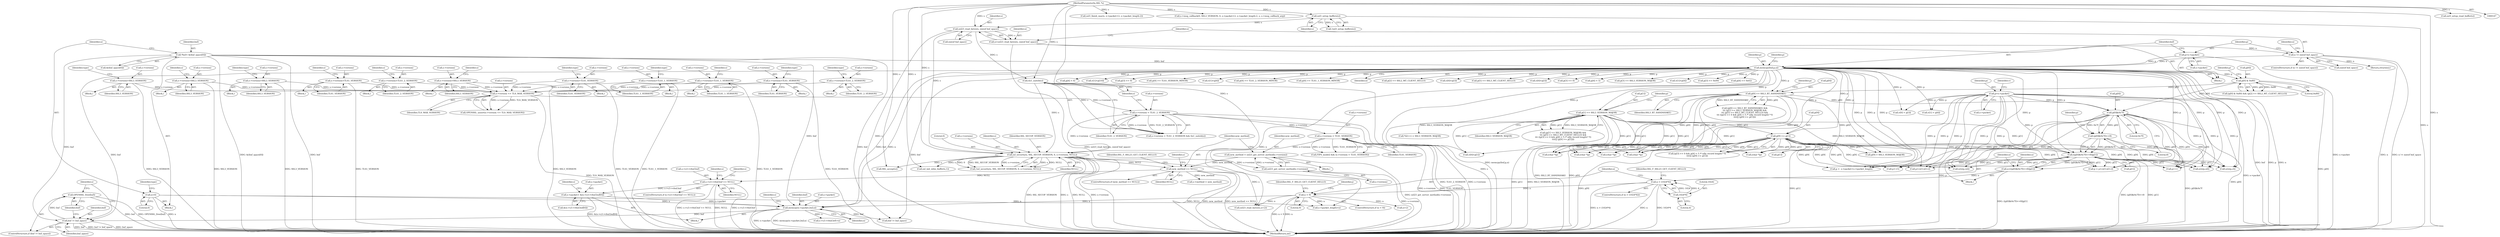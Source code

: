 digraph "0_openssl_392fa7a952e97d82eac6958c81ed1e256e6b8ca5@pointer" {
"1001260" [label="(Call,OPENSSL_free(buf))"];
"1001257" [label="(Call,buf != buf_space)"];
"1000215" [label="(Call,memcpy(buf,p,n))"];
"1000152" [label="(Call,*buf= &(buf_space[0]))"];
"1000210" [label="(Call,p=s->packet)"];
"1000204" [label="(Call,n != sizeof buf_space)"];
"1000197" [label="(Call,n=ssl23_read_bytes(s, sizeof buf_space))"];
"1000199" [label="(Call,ssl23_read_bytes(s, sizeof buf_space))"];
"1000194" [label="(Call,ssl3_setup_buffers(s))"];
"1000148" [label="(MethodParameterIn,SSL *s)"];
"1001167" [label="(Call,memcpy(s->packet,buf,n))"];
"1001153" [label="(Call,s->packet= &(s->s3->rbuf.buf[0]))"];
"1001139" [label="(Call,s->s3->rbuf.buf == NULL)"];
"1001104" [label="(Call,new_method == NULL)"];
"1001097" [label="(Call,new_method = ssl23_get_server_method(s->version))"];
"1001099" [label="(Call,ssl23_get_server_method(s->version))"];
"1000723" [label="(Call,ssl_security(s, SSL_SECOP_VERSION, 0, s->version, NULL))"];
"1000701" [label="(Call,tls1_suiteb(s))"];
"1000696" [label="(Call,s->version < TLS1_2_VERSION)"];
"1000689" [label="(Call,s->version <= TLS_MAX_VERSION)"];
"1000606" [label="(Call,s->version=SSL3_VERSION)"];
"1000375" [label="(Call,s->version=SSL3_VERSION)"];
"1000588" [label="(Call,s->version=SSL3_VERSION)"];
"1000356" [label="(Call,s->version=TLS1_VERSION)"];
"1000312" [label="(Call,s->version=TLS1_2_VERSION)"];
"1000406" [label="(Call,s->version=SSL3_VERSION)"];
"1000623" [label="(Call,s->version=TLS1_VERSION)"];
"1000554" [label="(Call,s->version=TLS1_1_VERSION)"];
"1000337" [label="(Call,s->version=TLS1_1_VERSION)"];
"1000571" [label="(Call,s->version=TLS1_VERSION)"];
"1000531" [label="(Call,s->version=TLS1_2_VERSION)"];
"1000711" [label="(Call,s->version < TLS1_VERSION)"];
"1000167" [label="(Call,n=0)"];
"1000790" [label="(Call,n < 9)"];
"1000779" [label="(Call,n > (1024*4))"];
"1000765" [label="(Call,n=((p[0]&0x7f)<<8)|p[1])"];
"1000767" [label="(Call,((p[0]&0x7f)<<8)|p[1])"];
"1000768" [label="(Call,(p[0]&0x7f)<<8)"];
"1000769" [label="(Call,p[0]&0x7f)"];
"1000746" [label="(Call,p=s->packet)"];
"1000221" [label="(Call,p[0] & 0x80)"];
"1000430" [label="(Call,p[0] == SSL3_RT_HANDSHAKE)"];
"1000436" [label="(Call,p[1] == SSL3_VERSION_MAJOR)"];
"1000459" [label="(Call,p[9] >= p[1])"];
"1000781" [label="(Call,1024*4)"];
"1000481" [label="(Call,p[4] < 6)"];
"1000503" [label="(Call,v[1]=p[10])"];
"1000783" [label="(Literal,4)"];
"1001147" [label="(Identifier,NULL)"];
"1001151" [label="(Identifier,s)"];
"1000637" [label="(Call,(char *)p)"];
"1000782" [label="(Literal,1024)"];
"1000792" [label="(Literal,9)"];
"1000195" [label="(Identifier,s)"];
"1000811" [label="(Call,ssl3_finish_mac(s, s->packet+2, s->packet_length-2))"];
"1000200" [label="(Identifier,s)"];
"1001099" [label="(Call,ssl23_get_server_method(s->version))"];
"1000712" [label="(Call,s->version)"];
"1000747" [label="(Identifier,p)"];
"1000492" [label="(Call,p[9] > SSL3_VERSION_MAJOR)"];
"1000336" [label="(Block,)"];
"1001114" [label="(Identifier,s)"];
"1000711" [label="(Call,s->version < TLS1_VERSION)"];
"1000222" [label="(Call,p[0])"];
"1000765" [label="(Call,n=((p[0]&0x7f)<<8)|p[1])"];
"1000769" [label="(Call,p[0]&0x7f)"];
"1000572" [label="(Call,s->version)"];
"1000715" [label="(Identifier,TLS1_VERSION)"];
"1000537" [label="(Identifier,type)"];
"1001260" [label="(Call,OPENSSL_free(buf))"];
"1000827" [label="(Call,s->msg_callback(0, SSL2_VERSION, 0, s->packet+2, s->packet_length-2, s, s->msg_callback_arg))"];
"1000606" [label="(Call,s->version=SSL3_VERSION)"];
"1000646" [label="(Call,(char *)p)"];
"1000220" [label="(Call,(p[0] & 0x80) && (p[2] == SSL2_MT_CLIENT_HELLO))"];
"1001177" [label="(Identifier,s)"];
"1001138" [label="(ControlStructure,if (s->s3->rbuf.buf == NULL))"];
"1001275" [label="(MethodReturn,int)"];
"1000689" [label="(Call,s->version <= TLS_MAX_VERSION)"];
"1000203" [label="(ControlStructure,if (n != sizeof buf_space))"];
"1000588" [label="(Call,s->version=SSL3_VERSION)"];
"1000449" [label="(Call,p[3] == 0)"];
"1000558" [label="(Identifier,TLS1_1_VERSION)"];
"1000776" [label="(Identifier,p)"];
"1000790" [label="(Call,n < 9)"];
"1000725" [label="(Identifier,SSL_SECOP_VERSION)"];
"1000774" [label="(Literal,8)"];
"1000746" [label="(Call,p=s->packet)"];
"1001258" [label="(Identifier,buf)"];
"1001008" [label="(Call,p+csl+sil+cl)"];
"1000587" [label="(Block,)"];
"1000292" [label="(Call,p[4] >= TLS1_VERSION_MINOR)"];
"1000312" [label="(Call,s->version=TLS1_2_VERSION)"];
"1000252" [label="(Call,v[1]=p[4])"];
"1000341" [label="(Identifier,TLS1_1_VERSION)"];
"1000460" [label="(Call,p[9])"];
"1000553" [label="(Block,)"];
"1000850" [label="(Call,p+=5)"];
"1000770" [label="(Call,p[0])"];
"1001167" [label="(Call,memcpy(s->packet,buf,n))"];
"1000300" [label="(Call,p[4] >= TLS1_2_VERSION_MINOR)"];
"1000444" [label="(Identifier,p)"];
"1000722" [label="(Call,!ssl_security(s, SSL_SECOP_VERSION, 0, s->version, NULL))"];
"1000678" [label="(Call,(char *)p)"];
"1000198" [label="(Identifier,n)"];
"1001119" [label="(Call,ssl_init_wbio_buffer(s,1))"];
"1000623" [label="(Call,s->version=TLS1_VERSION)"];
"1000197" [label="(Call,n=ssl23_read_bytes(s, sizeof buf_space))"];
"1000337" [label="(Call,s->version=TLS1_1_VERSION)"];
"1000709" [label="(Call,FIPS_mode() && (s->version < TLS1_VERSION))"];
"1001171" [label="(Identifier,buf)"];
"1000152" [label="(Call,*buf= &(buf_space[0]))"];
"1000325" [label="(Call,p[4] >= TLS1_1_VERSION_MINOR)"];
"1001169" [label="(Identifier,s)"];
"1000766" [label="(Identifier,n)"];
"1000753" [label="(Identifier,v)"];
"1000228" [label="(Identifier,p)"];
"1000182" [label="(Block,)"];
"1000410" [label="(Identifier,SSL3_VERSION)"];
"1000605" [label="(Block,)"];
"1000212" [label="(Call,s->packet)"];
"1000316" [label="(Identifier,TLS1_2_VERSION)"];
"1000311" [label="(Block,)"];
"1000435" [label="(Call,(p[1] == SSL3_VERSION_MAJOR) &&\n\t\t\t (p[5] == SSL3_MT_CLIENT_HELLO) &&\n\t\t\t ((p[3] == 0 && p[4] < 5 /* silly record length? */)\n\t\t\t\t|| (p[9] >= p[1])))"];
"1000218" [label="(Identifier,n)"];
"1001109" [label="(Identifier,SSL_F_SSL23_GET_CLIENT_HELLO)"];
"1000226" [label="(Call,p[2] == SSL2_MT_CLIENT_HELLO)"];
"1000194" [label="(Call,ssl3_setup_buffers(s))"];
"1000723" [label="(Call,ssl_security(s, SSL_SECOP_VERSION, 0, s->version, NULL))"];
"1001173" [label="(Call,s->s3->rbuf.left=n)"];
"1000430" [label="(Call,p[0] == SSL3_RT_HANDSHAKE)"];
"1000215" [label="(Call,memcpy(buf,p,n))"];
"1000575" [label="(Identifier,TLS1_VERSION)"];
"1000779" [label="(Call,n > (1024*4))"];
"1000245" [label="(Call,v[0]=p[3])"];
"1001106" [label="(Identifier,NULL)"];
"1000225" [label="(Literal,0x80)"];
"1001016" [label="(Call,p <  s->packet+s->packet_length)"];
"1000786" [label="(Identifier,SSL_F_SSL23_GET_CLIENT_HELLO)"];
"1000344" [label="(Identifier,s)"];
"1001127" [label="(Block,)"];
"1000442" [label="(Call,p[5] == SSL3_MT_CLIENT_HELLO)"];
"1001155" [label="(Identifier,s)"];
"1001267" [label="(Call,buf != buf_space)"];
"1000554" [label="(Call,s->version=TLS1_1_VERSION)"];
"1000205" [label="(Identifier,n)"];
"1000217" [label="(Identifier,p)"];
"1000663" [label="(Call,(char *)p)"];
"1000629" [label="(Identifier,type)"];
"1000594" [label="(Identifier,type)"];
"1001259" [label="(Identifier,buf_space)"];
"1000726" [label="(Literal,0)"];
"1000700" [label="(Identifier,TLS1_2_VERSION)"];
"1000277" [label="(Call,v[0]=p[3])"];
"1000856" [label="(Call,n2s(p,sil))"];
"1000778" [label="(ControlStructure,if (n > (1024*4)))"];
"1000438" [label="(Identifier,p)"];
"1000476" [label="(Call,p[3] == 0)"];
"1000169" [label="(Literal,0)"];
"1001256" [label="(ControlStructure,if (buf != buf_space))"];
"1000789" [label="(ControlStructure,if (n < 9))"];
"1000781" [label="(Call,1024*4)"];
"1000313" [label="(Call,s->version)"];
"1000429" [label="(Call,(p[0] == SSL3_RT_HANDSHAKE) &&\n\t\t\t (p[1] == SSL3_VERSION_MAJOR) &&\n\t\t\t (p[5] == SSL3_MT_CLIENT_HELLO) &&\n\t\t\t ((p[3] == 0 && p[4] < 5 /* silly record length? */)\n\t\t\t\t|| (p[9] >= p[1])))"];
"1000767" [label="(Call,((p[0]&0x7f)<<8)|p[1])"];
"1000209" [label="(Identifier,n)"];
"1000201" [label="(Call,sizeof buf_space)"];
"1000204" [label="(Call,n != sizeof buf_space)"];
"1000758" [label="(Call,v[1] = p[4])"];
"1001100" [label="(Call,s->version)"];
"1000206" [label="(Call,sizeof buf_space)"];
"1000693" [label="(Identifier,TLS_MAX_VERSION)"];
"1000436" [label="(Call,p[1] == SSL3_VERSION_MAJOR)"];
"1000607" [label="(Call,s->version)"];
"1000375" [label="(Call,s->version=SSL3_VERSION)"];
"1000577" [label="(Identifier,type)"];
"1000780" [label="(Identifier,n)"];
"1000454" [label="(Call,p[4] < 5)"];
"1001104" [label="(Call,new_method == NULL)"];
"1000440" [label="(Identifier,SSL3_VERSION_MAJOR)"];
"1000773" [label="(Literal,0x7f)"];
"1000360" [label="(Identifier,TLS1_VERSION)"];
"1000148" [label="(MethodParameterIn,SSL *s)"];
"1001264" [label="(Identifier,s)"];
"1000173" [label="(Identifier,type)"];
"1000167" [label="(Call,n=0)"];
"1000800" [label="(Call,ssl23_read_bytes(s,n+2))"];
"1000271" [label="(Call,p[3] == SSL3_VERSION_MAJOR)"];
"1000622" [label="(Block,)"];
"1001261" [label="(Identifier,buf)"];
"1000555" [label="(Call,s->version)"];
"1000467" [label="(Call,v[0]=p[1])"];
"1000463" [label="(Call,p[1])"];
"1000899" [label="(Call,*(d++) = SSL3_VERSION_MAJOR)"];
"1000223" [label="(Identifier,p)"];
"1000802" [label="(Call,n+2)"];
"1001105" [label="(Identifier,new_method)"];
"1001097" [label="(Call,new_method = ssl23_get_server_method(s->version))"];
"1001153" [label="(Call,s->packet= &(s->s3->rbuf.buf[0]))"];
"1000624" [label="(Call,s->version)"];
"1000210" [label="(Call,p=s->packet)"];
"1000434" [label="(Identifier,SSL3_RT_HANDSHAKE)"];
"1001095" [label="(Block,)"];
"1000571" [label="(Call,s->version=TLS1_VERSION)"];
"1000859" [label="(Call,n2s(p,cl))"];
"1000459" [label="(Call,p[9] >= p[1])"];
"1000702" [label="(Identifier,s)"];
"1000199" [label="(Call,ssl23_read_bytes(s, sizeof buf_space))"];
"1000530" [label="(Block,)"];
"1001139" [label="(Call,s->s3->rbuf.buf == NULL)"];
"1000627" [label="(Identifier,TLS1_VERSION)"];
"1000727" [label="(Call,s->version)"];
"1000751" [label="(Call,v[0] = p[3])"];
"1000535" [label="(Identifier,TLS1_2_VERSION)"];
"1000319" [label="(Identifier,s)"];
"1000589" [label="(Call,s->version)"];
"1000570" [label="(Block,)"];
"1000447" [label="(Call,(p[3] == 0 && p[4] < 5 /* silly record length? */)\n\t\t\t\t|| (p[9] >= p[1]))"];
"1001006" [label="(Call,p = p+csl+sil+cl)"];
"1000357" [label="(Call,s->version)"];
"1000406" [label="(Call,s->version=SSL3_VERSION)"];
"1000211" [label="(Identifier,p)"];
"1000437" [label="(Call,p[1])"];
"1000284" [label="(Call,v[1]=p[4])"];
"1000363" [label="(Identifier,s)"];
"1000655" [label="(Call,(char *)p)"];
"1000374" [label="(Block,)"];
"1000531" [label="(Call,s->version=TLS1_2_VERSION)"];
"1000376" [label="(Call,s->version)"];
"1000853" [label="(Call,n2s(p,csl))"];
"1000216" [label="(Identifier,buf)"];
"1001263" [label="(Call,SSL_accept(s))"];
"1001157" [label="(Call,&(s->s3->rbuf.buf[0]))"];
"1000413" [label="(Identifier,s)"];
"1000695" [label="(Call,s->version < TLS1_2_VERSION && tls1_suiteb(s))"];
"1000610" [label="(Identifier,SSL3_VERSION)"];
"1000696" [label="(Call,s->version < TLS1_2_VERSION)"];
"1000775" [label="(Call,p[1])"];
"1000560" [label="(Identifier,type)"];
"1000532" [label="(Call,s->version)"];
"1000592" [label="(Identifier,SSL3_VERSION)"];
"1000221" [label="(Call,p[0] & 0x80)"];
"1001133" [label="(Call,s->packet_length=n)"];
"1000379" [label="(Identifier,SSL3_VERSION)"];
"1000612" [label="(Identifier,type)"];
"1000153" [label="(Identifier,buf)"];
"1000208" [label="(Return,return(n);)"];
"1000382" [label="(Identifier,s)"];
"1000690" [label="(Call,s->version)"];
"1000338" [label="(Call,s->version)"];
"1001168" [label="(Call,s->packet)"];
"1001098" [label="(Identifier,new_method)"];
"1001150" [label="(Call,ssl3_setup_read_buffer(s))"];
"1000799" [label="(Identifier,j)"];
"1000355" [label="(Block,)"];
"1001154" [label="(Call,s->packet)"];
"1000234" [label="(Call,p[3] == 0x00)"];
"1000697" [label="(Call,s->version)"];
"1001140" [label="(Call,s->s3->rbuf.buf)"];
"1000748" [label="(Call,s->packet)"];
"1000730" [label="(Identifier,NULL)"];
"1000407" [label="(Call,s->version)"];
"1000742" [label="(Block,)"];
"1001172" [label="(Identifier,n)"];
"1000431" [label="(Call,p[0])"];
"1001257" [label="(Call,buf != buf_space)"];
"1000168" [label="(Identifier,n)"];
"1001112" [label="(Call,s->method = new_method)"];
"1000768" [label="(Call,(p[0]&0x7f)<<8)"];
"1000701" [label="(Call,tls1_suiteb(s))"];
"1000154" [label="(Call,&(buf_space[0]))"];
"1000405" [label="(Block,)"];
"1000795" [label="(Identifier,SSL_F_SSL23_GET_CLIENT_HELLO)"];
"1001031" [label="(Call,p++)"];
"1000791" [label="(Identifier,n)"];
"1000149" [label="(Block,)"];
"1001103" [label="(ControlStructure,if (new_method == NULL))"];
"1000688" [label="(Call,OPENSSL_assert(s->version <= TLS_MAX_VERSION))"];
"1000193" [label="(Call,!ssl3_setup_buffers(s))"];
"1000356" [label="(Call,s->version=TLS1_VERSION)"];
"1000724" [label="(Identifier,s)"];
"1000239" [label="(Call,p[4] == 0x02)"];
"1001260" -> "1001256"  [label="AST: "];
"1001260" -> "1001261"  [label="CFG: "];
"1001261" -> "1001260"  [label="AST: "];
"1001264" -> "1001260"  [label="CFG: "];
"1001260" -> "1001275"  [label="DDG: OPENSSL_free(buf)"];
"1001260" -> "1001275"  [label="DDG: buf"];
"1001257" -> "1001260"  [label="DDG: buf"];
"1001257" -> "1001256"  [label="AST: "];
"1001257" -> "1001259"  [label="CFG: "];
"1001258" -> "1001257"  [label="AST: "];
"1001259" -> "1001257"  [label="AST: "];
"1001261" -> "1001257"  [label="CFG: "];
"1001264" -> "1001257"  [label="CFG: "];
"1001257" -> "1001275"  [label="DDG: buf"];
"1001257" -> "1001275"  [label="DDG: buf != buf_space"];
"1001257" -> "1001275"  [label="DDG: buf_space"];
"1000215" -> "1001257"  [label="DDG: buf"];
"1000152" -> "1001257"  [label="DDG: buf"];
"1001167" -> "1001257"  [label="DDG: buf"];
"1000215" -> "1000182"  [label="AST: "];
"1000215" -> "1000218"  [label="CFG: "];
"1000216" -> "1000215"  [label="AST: "];
"1000217" -> "1000215"  [label="AST: "];
"1000218" -> "1000215"  [label="AST: "];
"1000223" -> "1000215"  [label="CFG: "];
"1000215" -> "1001275"  [label="DDG: buf"];
"1000215" -> "1001275"  [label="DDG: p"];
"1000215" -> "1001275"  [label="DDG: n"];
"1000215" -> "1001275"  [label="DDG: memcpy(buf,p,n)"];
"1000152" -> "1000215"  [label="DDG: buf"];
"1000210" -> "1000215"  [label="DDG: p"];
"1000204" -> "1000215"  [label="DDG: n"];
"1000215" -> "1000221"  [label="DDG: p"];
"1000215" -> "1000226"  [label="DDG: p"];
"1000215" -> "1000234"  [label="DDG: p"];
"1000215" -> "1000239"  [label="DDG: p"];
"1000215" -> "1000245"  [label="DDG: p"];
"1000215" -> "1000252"  [label="DDG: p"];
"1000215" -> "1000271"  [label="DDG: p"];
"1000215" -> "1000277"  [label="DDG: p"];
"1000215" -> "1000284"  [label="DDG: p"];
"1000215" -> "1000292"  [label="DDG: p"];
"1000215" -> "1000300"  [label="DDG: p"];
"1000215" -> "1000325"  [label="DDG: p"];
"1000215" -> "1000430"  [label="DDG: p"];
"1000215" -> "1000436"  [label="DDG: p"];
"1000215" -> "1000442"  [label="DDG: p"];
"1000215" -> "1000449"  [label="DDG: p"];
"1000215" -> "1000454"  [label="DDG: p"];
"1000215" -> "1000459"  [label="DDG: p"];
"1000215" -> "1000467"  [label="DDG: p"];
"1000215" -> "1000476"  [label="DDG: p"];
"1000215" -> "1000481"  [label="DDG: p"];
"1000215" -> "1000492"  [label="DDG: p"];
"1000215" -> "1000503"  [label="DDG: p"];
"1000215" -> "1000637"  [label="DDG: p"];
"1000215" -> "1000751"  [label="DDG: p"];
"1000215" -> "1000758"  [label="DDG: p"];
"1000215" -> "1000767"  [label="DDG: p"];
"1000215" -> "1000850"  [label="DDG: p"];
"1000215" -> "1000853"  [label="DDG: p"];
"1000215" -> "1000856"  [label="DDG: p"];
"1000215" -> "1000859"  [label="DDG: p"];
"1000215" -> "1001006"  [label="DDG: p"];
"1000215" -> "1001008"  [label="DDG: p"];
"1000215" -> "1001016"  [label="DDG: p"];
"1000215" -> "1001031"  [label="DDG: p"];
"1000215" -> "1001133"  [label="DDG: n"];
"1000215" -> "1001167"  [label="DDG: buf"];
"1000215" -> "1001167"  [label="DDG: n"];
"1000215" -> "1001267"  [label="DDG: buf"];
"1000152" -> "1000149"  [label="AST: "];
"1000152" -> "1000154"  [label="CFG: "];
"1000153" -> "1000152"  [label="AST: "];
"1000154" -> "1000152"  [label="AST: "];
"1000168" -> "1000152"  [label="CFG: "];
"1000152" -> "1001275"  [label="DDG: buf"];
"1000152" -> "1001275"  [label="DDG: &(buf_space[0])"];
"1000152" -> "1001167"  [label="DDG: buf"];
"1000152" -> "1001267"  [label="DDG: buf"];
"1000210" -> "1000182"  [label="AST: "];
"1000210" -> "1000212"  [label="CFG: "];
"1000211" -> "1000210"  [label="AST: "];
"1000212" -> "1000210"  [label="AST: "];
"1000216" -> "1000210"  [label="CFG: "];
"1000210" -> "1001275"  [label="DDG: s->packet"];
"1000204" -> "1000203"  [label="AST: "];
"1000204" -> "1000206"  [label="CFG: "];
"1000205" -> "1000204"  [label="AST: "];
"1000206" -> "1000204"  [label="AST: "];
"1000209" -> "1000204"  [label="CFG: "];
"1000211" -> "1000204"  [label="CFG: "];
"1000204" -> "1001275"  [label="DDG: n"];
"1000204" -> "1001275"  [label="DDG: n != sizeof buf_space"];
"1000197" -> "1000204"  [label="DDG: n"];
"1000204" -> "1000208"  [label="DDG: n"];
"1000197" -> "1000182"  [label="AST: "];
"1000197" -> "1000199"  [label="CFG: "];
"1000198" -> "1000197"  [label="AST: "];
"1000199" -> "1000197"  [label="AST: "];
"1000205" -> "1000197"  [label="CFG: "];
"1000197" -> "1001275"  [label="DDG: ssl23_read_bytes(s, sizeof buf_space)"];
"1000199" -> "1000197"  [label="DDG: s"];
"1000199" -> "1000201"  [label="CFG: "];
"1000200" -> "1000199"  [label="AST: "];
"1000201" -> "1000199"  [label="AST: "];
"1000199" -> "1001275"  [label="DDG: s"];
"1000194" -> "1000199"  [label="DDG: s"];
"1000148" -> "1000199"  [label="DDG: s"];
"1000199" -> "1000701"  [label="DDG: s"];
"1000199" -> "1000723"  [label="DDG: s"];
"1000194" -> "1000193"  [label="AST: "];
"1000194" -> "1000195"  [label="CFG: "];
"1000195" -> "1000194"  [label="AST: "];
"1000193" -> "1000194"  [label="CFG: "];
"1000194" -> "1001275"  [label="DDG: s"];
"1000194" -> "1000193"  [label="DDG: s"];
"1000148" -> "1000194"  [label="DDG: s"];
"1000148" -> "1000147"  [label="AST: "];
"1000148" -> "1001275"  [label="DDG: s"];
"1000148" -> "1000701"  [label="DDG: s"];
"1000148" -> "1000723"  [label="DDG: s"];
"1000148" -> "1000800"  [label="DDG: s"];
"1000148" -> "1000811"  [label="DDG: s"];
"1000148" -> "1000827"  [label="DDG: s"];
"1000148" -> "1001119"  [label="DDG: s"];
"1000148" -> "1001150"  [label="DDG: s"];
"1000148" -> "1001263"  [label="DDG: s"];
"1001167" -> "1001127"  [label="AST: "];
"1001167" -> "1001172"  [label="CFG: "];
"1001168" -> "1001167"  [label="AST: "];
"1001171" -> "1001167"  [label="AST: "];
"1001172" -> "1001167"  [label="AST: "];
"1001177" -> "1001167"  [label="CFG: "];
"1001167" -> "1001275"  [label="DDG: memcpy(s->packet,buf,n)"];
"1001167" -> "1001275"  [label="DDG: s->packet"];
"1001153" -> "1001167"  [label="DDG: s->packet"];
"1000167" -> "1001167"  [label="DDG: n"];
"1000790" -> "1001167"  [label="DDG: n"];
"1001167" -> "1001173"  [label="DDG: n"];
"1001167" -> "1001267"  [label="DDG: buf"];
"1001153" -> "1001127"  [label="AST: "];
"1001153" -> "1001157"  [label="CFG: "];
"1001154" -> "1001153"  [label="AST: "];
"1001157" -> "1001153"  [label="AST: "];
"1001169" -> "1001153"  [label="CFG: "];
"1001153" -> "1001275"  [label="DDG: &(s->s3->rbuf.buf[0])"];
"1001139" -> "1001153"  [label="DDG: s->s3->rbuf.buf"];
"1001139" -> "1001138"  [label="AST: "];
"1001139" -> "1001147"  [label="CFG: "];
"1001140" -> "1001139"  [label="AST: "];
"1001147" -> "1001139"  [label="AST: "];
"1001151" -> "1001139"  [label="CFG: "];
"1001155" -> "1001139"  [label="CFG: "];
"1001139" -> "1001275"  [label="DDG: s->s3->rbuf.buf"];
"1001139" -> "1001275"  [label="DDG: s->s3->rbuf.buf == NULL"];
"1001139" -> "1001275"  [label="DDG: NULL"];
"1001104" -> "1001139"  [label="DDG: NULL"];
"1001104" -> "1001103"  [label="AST: "];
"1001104" -> "1001106"  [label="CFG: "];
"1001105" -> "1001104"  [label="AST: "];
"1001106" -> "1001104"  [label="AST: "];
"1001109" -> "1001104"  [label="CFG: "];
"1001114" -> "1001104"  [label="CFG: "];
"1001104" -> "1001275"  [label="DDG: new_method"];
"1001104" -> "1001275"  [label="DDG: new_method == NULL"];
"1001104" -> "1001275"  [label="DDG: NULL"];
"1001097" -> "1001104"  [label="DDG: new_method"];
"1000723" -> "1001104"  [label="DDG: NULL"];
"1001104" -> "1001112"  [label="DDG: new_method"];
"1001097" -> "1001095"  [label="AST: "];
"1001097" -> "1001099"  [label="CFG: "];
"1001098" -> "1001097"  [label="AST: "];
"1001099" -> "1001097"  [label="AST: "];
"1001105" -> "1001097"  [label="CFG: "];
"1001097" -> "1001275"  [label="DDG: ssl23_get_server_method(s->version)"];
"1001099" -> "1001097"  [label="DDG: s->version"];
"1001099" -> "1001100"  [label="CFG: "];
"1001100" -> "1001099"  [label="AST: "];
"1001099" -> "1001275"  [label="DDG: s->version"];
"1000723" -> "1001099"  [label="DDG: s->version"];
"1000723" -> "1000722"  [label="AST: "];
"1000723" -> "1000730"  [label="CFG: "];
"1000724" -> "1000723"  [label="AST: "];
"1000725" -> "1000723"  [label="AST: "];
"1000726" -> "1000723"  [label="AST: "];
"1000727" -> "1000723"  [label="AST: "];
"1000730" -> "1000723"  [label="AST: "];
"1000722" -> "1000723"  [label="CFG: "];
"1000723" -> "1001275"  [label="DDG: s"];
"1000723" -> "1001275"  [label="DDG: NULL"];
"1000723" -> "1001275"  [label="DDG: s->version"];
"1000723" -> "1001275"  [label="DDG: SSL_SECOP_VERSION"];
"1000723" -> "1000722"  [label="DDG: s"];
"1000723" -> "1000722"  [label="DDG: NULL"];
"1000723" -> "1000722"  [label="DDG: 0"];
"1000723" -> "1000722"  [label="DDG: SSL_SECOP_VERSION"];
"1000723" -> "1000722"  [label="DDG: s->version"];
"1000701" -> "1000723"  [label="DDG: s"];
"1000696" -> "1000723"  [label="DDG: s->version"];
"1000711" -> "1000723"  [label="DDG: s->version"];
"1000723" -> "1000800"  [label="DDG: s"];
"1000723" -> "1001119"  [label="DDG: s"];
"1000723" -> "1001263"  [label="DDG: s"];
"1000701" -> "1000695"  [label="AST: "];
"1000701" -> "1000702"  [label="CFG: "];
"1000702" -> "1000701"  [label="AST: "];
"1000695" -> "1000701"  [label="CFG: "];
"1000701" -> "1001275"  [label="DDG: s"];
"1000701" -> "1000695"  [label="DDG: s"];
"1000696" -> "1000695"  [label="AST: "];
"1000696" -> "1000700"  [label="CFG: "];
"1000697" -> "1000696"  [label="AST: "];
"1000700" -> "1000696"  [label="AST: "];
"1000702" -> "1000696"  [label="CFG: "];
"1000695" -> "1000696"  [label="CFG: "];
"1000696" -> "1001275"  [label="DDG: TLS1_2_VERSION"];
"1000696" -> "1001275"  [label="DDG: s->version"];
"1000696" -> "1000695"  [label="DDG: s->version"];
"1000696" -> "1000695"  [label="DDG: TLS1_2_VERSION"];
"1000689" -> "1000696"  [label="DDG: s->version"];
"1000696" -> "1000711"  [label="DDG: s->version"];
"1000689" -> "1000688"  [label="AST: "];
"1000689" -> "1000693"  [label="CFG: "];
"1000690" -> "1000689"  [label="AST: "];
"1000693" -> "1000689"  [label="AST: "];
"1000688" -> "1000689"  [label="CFG: "];
"1000689" -> "1001275"  [label="DDG: TLS_MAX_VERSION"];
"1000689" -> "1000688"  [label="DDG: s->version"];
"1000689" -> "1000688"  [label="DDG: TLS_MAX_VERSION"];
"1000606" -> "1000689"  [label="DDG: s->version"];
"1000375" -> "1000689"  [label="DDG: s->version"];
"1000588" -> "1000689"  [label="DDG: s->version"];
"1000356" -> "1000689"  [label="DDG: s->version"];
"1000312" -> "1000689"  [label="DDG: s->version"];
"1000406" -> "1000689"  [label="DDG: s->version"];
"1000623" -> "1000689"  [label="DDG: s->version"];
"1000554" -> "1000689"  [label="DDG: s->version"];
"1000337" -> "1000689"  [label="DDG: s->version"];
"1000571" -> "1000689"  [label="DDG: s->version"];
"1000531" -> "1000689"  [label="DDG: s->version"];
"1000606" -> "1000605"  [label="AST: "];
"1000606" -> "1000610"  [label="CFG: "];
"1000607" -> "1000606"  [label="AST: "];
"1000610" -> "1000606"  [label="AST: "];
"1000612" -> "1000606"  [label="CFG: "];
"1000606" -> "1001275"  [label="DDG: SSL3_VERSION"];
"1000375" -> "1000374"  [label="AST: "];
"1000375" -> "1000379"  [label="CFG: "];
"1000376" -> "1000375"  [label="AST: "];
"1000379" -> "1000375"  [label="AST: "];
"1000382" -> "1000375"  [label="CFG: "];
"1000375" -> "1001275"  [label="DDG: SSL3_VERSION"];
"1000588" -> "1000587"  [label="AST: "];
"1000588" -> "1000592"  [label="CFG: "];
"1000589" -> "1000588"  [label="AST: "];
"1000592" -> "1000588"  [label="AST: "];
"1000594" -> "1000588"  [label="CFG: "];
"1000588" -> "1001275"  [label="DDG: SSL3_VERSION"];
"1000356" -> "1000355"  [label="AST: "];
"1000356" -> "1000360"  [label="CFG: "];
"1000357" -> "1000356"  [label="AST: "];
"1000360" -> "1000356"  [label="AST: "];
"1000363" -> "1000356"  [label="CFG: "];
"1000356" -> "1001275"  [label="DDG: TLS1_VERSION"];
"1000312" -> "1000311"  [label="AST: "];
"1000312" -> "1000316"  [label="CFG: "];
"1000313" -> "1000312"  [label="AST: "];
"1000316" -> "1000312"  [label="AST: "];
"1000319" -> "1000312"  [label="CFG: "];
"1000406" -> "1000405"  [label="AST: "];
"1000406" -> "1000410"  [label="CFG: "];
"1000407" -> "1000406"  [label="AST: "];
"1000410" -> "1000406"  [label="AST: "];
"1000413" -> "1000406"  [label="CFG: "];
"1000406" -> "1001275"  [label="DDG: SSL3_VERSION"];
"1000623" -> "1000622"  [label="AST: "];
"1000623" -> "1000627"  [label="CFG: "];
"1000624" -> "1000623"  [label="AST: "];
"1000627" -> "1000623"  [label="AST: "];
"1000629" -> "1000623"  [label="CFG: "];
"1000623" -> "1001275"  [label="DDG: TLS1_VERSION"];
"1000554" -> "1000553"  [label="AST: "];
"1000554" -> "1000558"  [label="CFG: "];
"1000555" -> "1000554"  [label="AST: "];
"1000558" -> "1000554"  [label="AST: "];
"1000560" -> "1000554"  [label="CFG: "];
"1000554" -> "1001275"  [label="DDG: TLS1_1_VERSION"];
"1000337" -> "1000336"  [label="AST: "];
"1000337" -> "1000341"  [label="CFG: "];
"1000338" -> "1000337"  [label="AST: "];
"1000341" -> "1000337"  [label="AST: "];
"1000344" -> "1000337"  [label="CFG: "];
"1000337" -> "1001275"  [label="DDG: TLS1_1_VERSION"];
"1000571" -> "1000570"  [label="AST: "];
"1000571" -> "1000575"  [label="CFG: "];
"1000572" -> "1000571"  [label="AST: "];
"1000575" -> "1000571"  [label="AST: "];
"1000577" -> "1000571"  [label="CFG: "];
"1000571" -> "1001275"  [label="DDG: TLS1_VERSION"];
"1000531" -> "1000530"  [label="AST: "];
"1000531" -> "1000535"  [label="CFG: "];
"1000532" -> "1000531"  [label="AST: "];
"1000535" -> "1000531"  [label="AST: "];
"1000537" -> "1000531"  [label="CFG: "];
"1000711" -> "1000709"  [label="AST: "];
"1000711" -> "1000715"  [label="CFG: "];
"1000712" -> "1000711"  [label="AST: "];
"1000715" -> "1000711"  [label="AST: "];
"1000709" -> "1000711"  [label="CFG: "];
"1000711" -> "1001275"  [label="DDG: TLS1_VERSION"];
"1000711" -> "1001275"  [label="DDG: s->version"];
"1000711" -> "1000709"  [label="DDG: s->version"];
"1000711" -> "1000709"  [label="DDG: TLS1_VERSION"];
"1000167" -> "1000149"  [label="AST: "];
"1000167" -> "1000169"  [label="CFG: "];
"1000168" -> "1000167"  [label="AST: "];
"1000169" -> "1000167"  [label="AST: "];
"1000173" -> "1000167"  [label="CFG: "];
"1000167" -> "1001275"  [label="DDG: n"];
"1000167" -> "1001133"  [label="DDG: n"];
"1000790" -> "1000789"  [label="AST: "];
"1000790" -> "1000792"  [label="CFG: "];
"1000791" -> "1000790"  [label="AST: "];
"1000792" -> "1000790"  [label="AST: "];
"1000795" -> "1000790"  [label="CFG: "];
"1000799" -> "1000790"  [label="CFG: "];
"1000790" -> "1001275"  [label="DDG: n"];
"1000790" -> "1001275"  [label="DDG: n < 9"];
"1000779" -> "1000790"  [label="DDG: n"];
"1000790" -> "1000800"  [label="DDG: n"];
"1000790" -> "1000802"  [label="DDG: n"];
"1000790" -> "1001133"  [label="DDG: n"];
"1000779" -> "1000778"  [label="AST: "];
"1000779" -> "1000781"  [label="CFG: "];
"1000780" -> "1000779"  [label="AST: "];
"1000781" -> "1000779"  [label="AST: "];
"1000786" -> "1000779"  [label="CFG: "];
"1000791" -> "1000779"  [label="CFG: "];
"1000779" -> "1001275"  [label="DDG: n"];
"1000779" -> "1001275"  [label="DDG: 1024*4"];
"1000779" -> "1001275"  [label="DDG: n > (1024*4)"];
"1000765" -> "1000779"  [label="DDG: n"];
"1000781" -> "1000779"  [label="DDG: 1024"];
"1000781" -> "1000779"  [label="DDG: 4"];
"1000765" -> "1000742"  [label="AST: "];
"1000765" -> "1000767"  [label="CFG: "];
"1000766" -> "1000765"  [label="AST: "];
"1000767" -> "1000765"  [label="AST: "];
"1000780" -> "1000765"  [label="CFG: "];
"1000765" -> "1001275"  [label="DDG: ((p[0]&0x7f)<<8)|p[1]"];
"1000767" -> "1000765"  [label="DDG: (p[0]&0x7f)<<8"];
"1000767" -> "1000765"  [label="DDG: p[1]"];
"1000767" -> "1000775"  [label="CFG: "];
"1000768" -> "1000767"  [label="AST: "];
"1000775" -> "1000767"  [label="AST: "];
"1000767" -> "1001275"  [label="DDG: (p[0]&0x7f)<<8"];
"1000767" -> "1001275"  [label="DDG: p[1]"];
"1000768" -> "1000767"  [label="DDG: p[0]&0x7f"];
"1000768" -> "1000767"  [label="DDG: 8"];
"1000436" -> "1000767"  [label="DDG: p[1]"];
"1000746" -> "1000767"  [label="DDG: p"];
"1000459" -> "1000767"  [label="DDG: p[1]"];
"1000767" -> "1000850"  [label="DDG: p[1]"];
"1000767" -> "1000853"  [label="DDG: p[1]"];
"1000767" -> "1000856"  [label="DDG: p[1]"];
"1000767" -> "1000859"  [label="DDG: p[1]"];
"1000767" -> "1001006"  [label="DDG: p[1]"];
"1000767" -> "1001008"  [label="DDG: p[1]"];
"1000767" -> "1001016"  [label="DDG: p[1]"];
"1000767" -> "1001031"  [label="DDG: p[1]"];
"1000768" -> "1000774"  [label="CFG: "];
"1000769" -> "1000768"  [label="AST: "];
"1000774" -> "1000768"  [label="AST: "];
"1000776" -> "1000768"  [label="CFG: "];
"1000768" -> "1001275"  [label="DDG: p[0]&0x7f"];
"1000769" -> "1000768"  [label="DDG: p[0]"];
"1000769" -> "1000768"  [label="DDG: 0x7f"];
"1000769" -> "1000773"  [label="CFG: "];
"1000770" -> "1000769"  [label="AST: "];
"1000773" -> "1000769"  [label="AST: "];
"1000774" -> "1000769"  [label="CFG: "];
"1000769" -> "1001275"  [label="DDG: p[0]"];
"1000746" -> "1000769"  [label="DDG: p"];
"1000221" -> "1000769"  [label="DDG: p[0]"];
"1000430" -> "1000769"  [label="DDG: p[0]"];
"1000769" -> "1000850"  [label="DDG: p[0]"];
"1000769" -> "1000853"  [label="DDG: p[0]"];
"1000769" -> "1000856"  [label="DDG: p[0]"];
"1000769" -> "1000859"  [label="DDG: p[0]"];
"1000769" -> "1001006"  [label="DDG: p[0]"];
"1000769" -> "1001008"  [label="DDG: p[0]"];
"1000769" -> "1001016"  [label="DDG: p[0]"];
"1000769" -> "1001031"  [label="DDG: p[0]"];
"1000746" -> "1000742"  [label="AST: "];
"1000746" -> "1000748"  [label="CFG: "];
"1000747" -> "1000746"  [label="AST: "];
"1000748" -> "1000746"  [label="AST: "];
"1000753" -> "1000746"  [label="CFG: "];
"1000746" -> "1001275"  [label="DDG: s->packet"];
"1000746" -> "1001275"  [label="DDG: p"];
"1000746" -> "1000751"  [label="DDG: p"];
"1000746" -> "1000758"  [label="DDG: p"];
"1000746" -> "1000850"  [label="DDG: p"];
"1000746" -> "1000853"  [label="DDG: p"];
"1000746" -> "1000856"  [label="DDG: p"];
"1000746" -> "1000859"  [label="DDG: p"];
"1000746" -> "1001006"  [label="DDG: p"];
"1000746" -> "1001008"  [label="DDG: p"];
"1000746" -> "1001016"  [label="DDG: p"];
"1000746" -> "1001031"  [label="DDG: p"];
"1000221" -> "1000220"  [label="AST: "];
"1000221" -> "1000225"  [label="CFG: "];
"1000222" -> "1000221"  [label="AST: "];
"1000225" -> "1000221"  [label="AST: "];
"1000228" -> "1000221"  [label="CFG: "];
"1000220" -> "1000221"  [label="CFG: "];
"1000221" -> "1001275"  [label="DDG: p[0]"];
"1000221" -> "1000220"  [label="DDG: p[0]"];
"1000221" -> "1000220"  [label="DDG: 0x80"];
"1000221" -> "1000430"  [label="DDG: p[0]"];
"1000430" -> "1000429"  [label="AST: "];
"1000430" -> "1000434"  [label="CFG: "];
"1000431" -> "1000430"  [label="AST: "];
"1000434" -> "1000430"  [label="AST: "];
"1000438" -> "1000430"  [label="CFG: "];
"1000429" -> "1000430"  [label="CFG: "];
"1000430" -> "1001275"  [label="DDG: SSL3_RT_HANDSHAKE"];
"1000430" -> "1001275"  [label="DDG: p[0]"];
"1000430" -> "1000429"  [label="DDG: p[0]"];
"1000430" -> "1000429"  [label="DDG: SSL3_RT_HANDSHAKE"];
"1000430" -> "1000637"  [label="DDG: p[0]"];
"1000430" -> "1000646"  [label="DDG: p[0]"];
"1000430" -> "1000655"  [label="DDG: p[0]"];
"1000430" -> "1000663"  [label="DDG: p[0]"];
"1000430" -> "1000678"  [label="DDG: p[0]"];
"1000436" -> "1000435"  [label="AST: "];
"1000436" -> "1000440"  [label="CFG: "];
"1000437" -> "1000436"  [label="AST: "];
"1000440" -> "1000436"  [label="AST: "];
"1000444" -> "1000436"  [label="CFG: "];
"1000435" -> "1000436"  [label="CFG: "];
"1000436" -> "1001275"  [label="DDG: p[1]"];
"1000436" -> "1001275"  [label="DDG: SSL3_VERSION_MAJOR"];
"1000436" -> "1000435"  [label="DDG: p[1]"];
"1000436" -> "1000435"  [label="DDG: SSL3_VERSION_MAJOR"];
"1000436" -> "1000459"  [label="DDG: p[1]"];
"1000436" -> "1000467"  [label="DDG: p[1]"];
"1000436" -> "1000492"  [label="DDG: SSL3_VERSION_MAJOR"];
"1000436" -> "1000637"  [label="DDG: p[1]"];
"1000436" -> "1000646"  [label="DDG: p[1]"];
"1000436" -> "1000655"  [label="DDG: p[1]"];
"1000436" -> "1000663"  [label="DDG: p[1]"];
"1000436" -> "1000678"  [label="DDG: p[1]"];
"1000436" -> "1000899"  [label="DDG: SSL3_VERSION_MAJOR"];
"1000459" -> "1000447"  [label="AST: "];
"1000459" -> "1000463"  [label="CFG: "];
"1000460" -> "1000459"  [label="AST: "];
"1000463" -> "1000459"  [label="AST: "];
"1000447" -> "1000459"  [label="CFG: "];
"1000459" -> "1001275"  [label="DDG: p[9]"];
"1000459" -> "1001275"  [label="DDG: p[1]"];
"1000459" -> "1000447"  [label="DDG: p[9]"];
"1000459" -> "1000447"  [label="DDG: p[1]"];
"1000459" -> "1000467"  [label="DDG: p[1]"];
"1000459" -> "1000492"  [label="DDG: p[9]"];
"1000459" -> "1000637"  [label="DDG: p[9]"];
"1000459" -> "1000637"  [label="DDG: p[1]"];
"1000459" -> "1000646"  [label="DDG: p[9]"];
"1000459" -> "1000646"  [label="DDG: p[1]"];
"1000459" -> "1000655"  [label="DDG: p[9]"];
"1000459" -> "1000655"  [label="DDG: p[1]"];
"1000459" -> "1000663"  [label="DDG: p[9]"];
"1000459" -> "1000663"  [label="DDG: p[1]"];
"1000459" -> "1000678"  [label="DDG: p[9]"];
"1000459" -> "1000678"  [label="DDG: p[1]"];
"1000459" -> "1000850"  [label="DDG: p[9]"];
"1000459" -> "1000853"  [label="DDG: p[9]"];
"1000459" -> "1000856"  [label="DDG: p[9]"];
"1000459" -> "1000859"  [label="DDG: p[9]"];
"1000459" -> "1001006"  [label="DDG: p[9]"];
"1000459" -> "1001008"  [label="DDG: p[9]"];
"1000459" -> "1001016"  [label="DDG: p[9]"];
"1000459" -> "1001031"  [label="DDG: p[9]"];
"1000781" -> "1000783"  [label="CFG: "];
"1000782" -> "1000781"  [label="AST: "];
"1000783" -> "1000781"  [label="AST: "];
}
